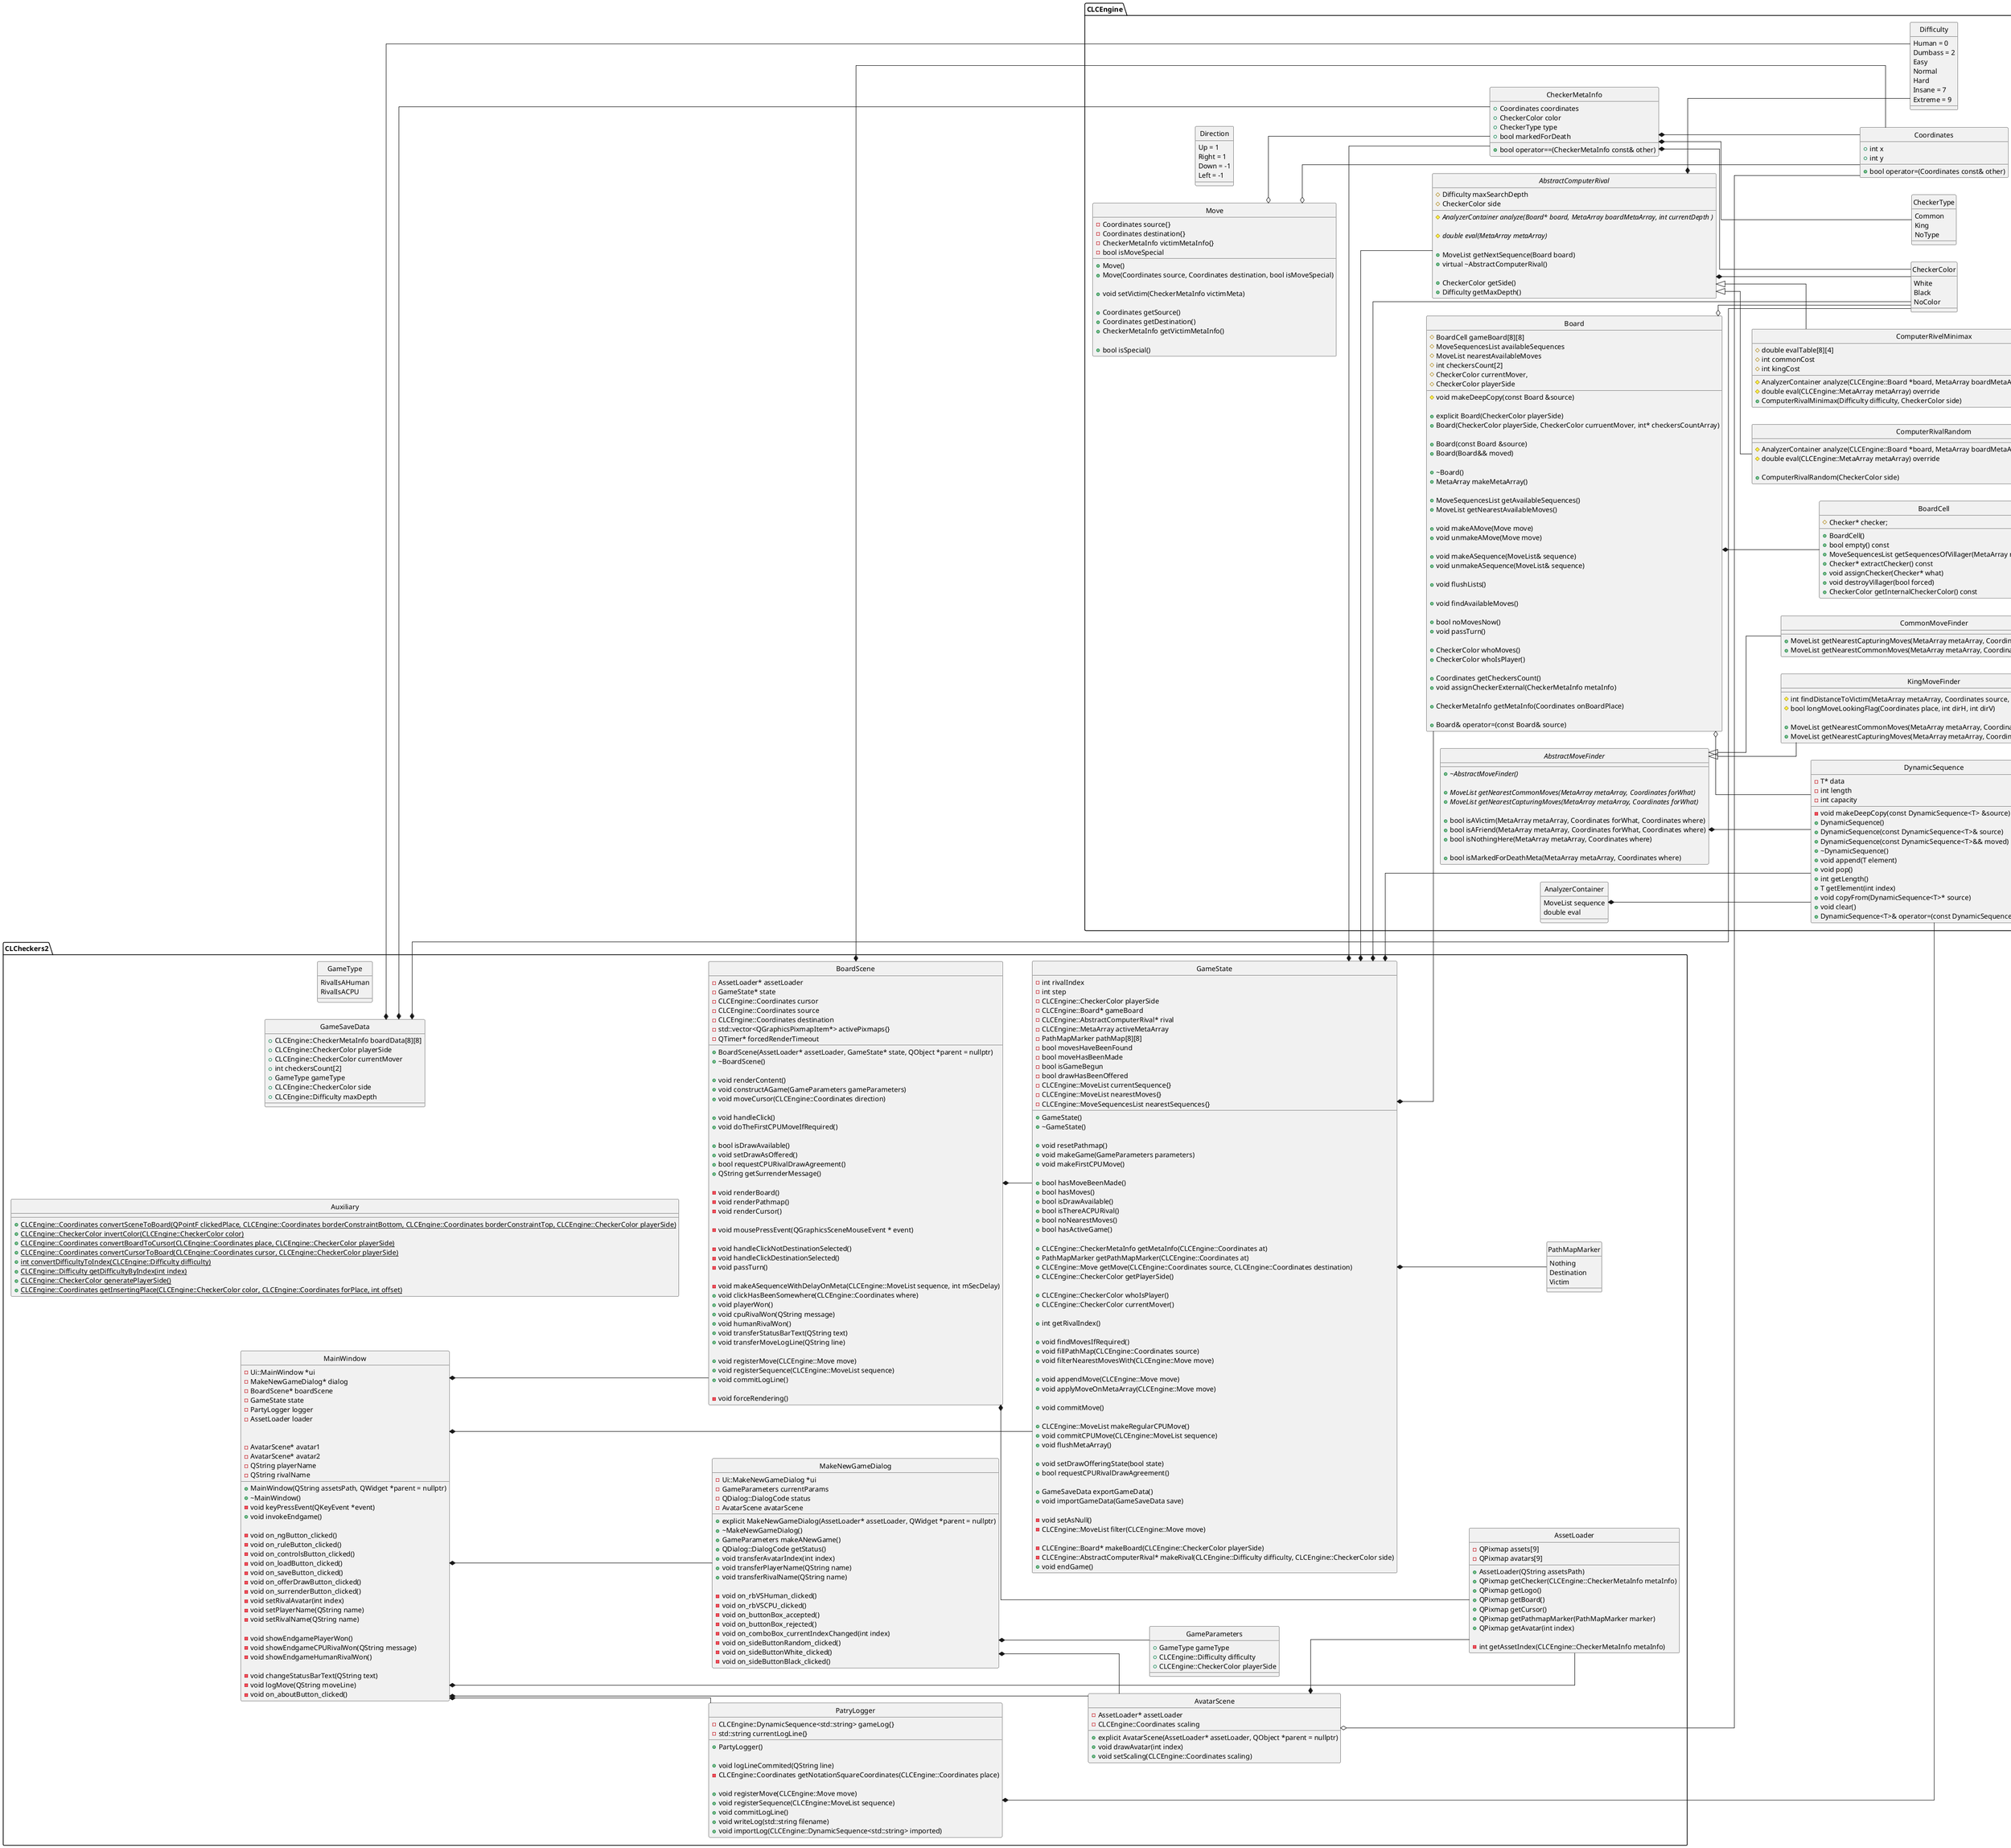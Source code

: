 @startuml CLC2Classes

hide circle
skinparam linetype ortho
left to right direction

package CLCEngine {
    class DynamicSequence {
        - T* data
        - int length
        - int capacity

        - void makeDeepCopy(const DynamicSequence<T> &source)
        + DynamicSequence()
        + DynamicSequence(const DynamicSequence<T>& source)
        + DynamicSequence(const DynamicSequence<T>&& moved)
        + ~DynamicSequence()
        + void append(T element)
        + void pop()
        + int getLength()
        + T getElement(int index)
        + void copyFrom(DynamicSequence<T>* source)
        + void clear()
        + DynamicSequence<T>& operator=(const DynamicSequence<T>& source)
    }

    struct Coordinates {
        + int x
        + int y
        + bool operator=(Coordinates const& other)
    }

    enum CheckerColor {
        White
        Black
        NoColor
    }

    enum CheckerType {
        Common
        King
        NoType
    }

    enum Direction {
        Up = 1
        Right = 1
        Down = -1
        Left = -1
    }

    struct CheckerMetaInfo {
        + Coordinates coordinates
        + CheckerColor color
        + CheckerType type
        + bool markedForDeath
        + bool operator==(CheckerMetaInfo const& other)
    }

    class Checker {

        # CheckerMetaInfo metaInfo
        # AbstractMoveFinder* moveFinder
        # void findAllCommonSequences(MoveSequencesList* destination, MetaArray metaArray)
        # void findAllCapturingSequences(MoveSequencesList* destination, MetaArray metaArray, MoveList* currentPath, bool afterMove = false)
        # void applyMoveMeta(MetaArray metaArray, Move move)
        # void unapplyMoveMeta(MetaArray metaArray, Move move)

        + Checker(CheckerMetaInfo checkerMetaInfo)
        + CheckerMetaInfo getMetaInfo()
        + MoveSequencesList getAllSequences(MetaArray metaArray)
        + MoveList getNearestMoves(MetaArray metaArray)
        + void applyMove(Move move)
        + void unapplyMove(Move move)
        + void markForDeath()
        + void unmarkForDeath()
        + void ascend()
        + void descend()

    }


    class Move {
        - Coordinates source{}
        - Coordinates destination{}
        - CheckerMetaInfo victimMetaInfo{}
        - bool isMoveSpecial

        + Move()
        + Move(Coordinates source, Coordinates destination, bool isMoveSpecial)

        + void setVictim(CheckerMetaInfo victimMeta)

        + Coordinates getSource()
        + Coordinates getDestination()
        + CheckerMetaInfo getVictimMetaInfo()

        + bool isSpecial()
    }

    abstract class AbstractMoveFinder {

        + {abstract} ~AbstractMoveFinder()

        + {abstract} MoveList getNearestCommonMoves(MetaArray metaArray, Coordinates forWhat)
        + {abstract} MoveList getNearestCapturingMoves(MetaArray metaArray, Coordinates forWhat)

        + bool isAVictim(MetaArray metaArray, Coordinates forWhat, Coordinates where)
        + bool isAFriend(MetaArray metaArray, Coordinates forWhat, Coordinates where)
        + bool isNothingHere(MetaArray metaArray, Coordinates where)

        + bool isMarkedForDeathMeta(MetaArray metaArray, Coordinates where)
    }

    class CommonMoveFinder extends AbstractMoveFinder {
        + MoveList getNearestCapturingMoves(MetaArray metaArray, Coordinates forWhat) override
        + MoveList getNearestCommonMoves(MetaArray metaArray, Coordinates forWhat) override
    }

    class KingMoveFinder extends AbstractMoveFinder {
        # int findDistanceToVictim(MetaArray metaArray, Coordinates source, int dirH, int dirV)
        # bool longMoveLookingFlag(Coordinates place, int dirH, int dirV)

        + MoveList getNearestCommonMoves(MetaArray metaArray, Coordinates forWhat) override
        + MoveList getNearestCapturingMoves(MetaArray metaArray, Coordinates forWhat) override
    }


    class BoardCell {
        # Checker* checker;

        + BoardCell()
        + bool empty() const
        + MoveSequencesList getSequencesOfVillager(MetaArray metaArray)
        + Checker* extractChecker() const
        + void assignChecker(Checker* what)
        + void destroyVillager(bool forced)
        + CheckerColor getInternalCheckerColor() const
    }

    class Board {
        # BoardCell gameBoard[8][8]
        # MoveSequencesList availableSequences
        # MoveList nearestAvailableMoves
        # int checkersCount[2]
        # CheckerColor currentMover,
        # CheckerColor playerSide


        # void makeDeepCopy(const Board &source)

        + explicit Board(CheckerColor playerSide)
        + Board(CheckerColor playerSide, CheckerColor curruentMover, int* checkersCountArray)

        + Board(const Board &source)
        + Board(Board&& moved)

        + ~Board()
        + MetaArray makeMetaArray()

        + MoveSequencesList getAvailableSequences()
        + MoveList getNearestAvailableMoves()

        + void makeAMove(Move move)
        + void unmakeAMove(Move move)

        + void makeASequence(MoveList& sequence)
        + void unmakeASequence(MoveList& sequence)

        + void flushLists()

        + void findAvailableMoves()

        + bool noMovesNow()
        + void passTurn()

        + CheckerColor whoMoves()
        + CheckerColor whoIsPlayer()

        + Coordinates getCheckersCount()
        + void assignCheckerExternal(CheckerMetaInfo metaInfo)

        + CheckerMetaInfo getMetaInfo(Coordinates onBoardPlace)

        + Board& operator=(const Board& source)
    }


    struct AnalyzerContainer {
        MoveList sequence
        double eval
    }

    enum Difficulty {
        Human = 0
        Dumbass = 2
        Easy
        Normal
        Hard
        Insane = 7
        Extreme = 9
    }

    abstract class AbstractComputerRival {
        # Difficulty maxSearchDepth
        # CheckerColor side

        # {abstract} AnalyzerContainer analyze(Board* board, MetaArray boardMetaArray, int currentDepth )

        # {abstract} double eval(MetaArray metaArray)

        + MoveList getNextSequence(Board board)
        + virtual ~AbstractComputerRival()

        + CheckerColor getSide()
        + Difficulty getMaxDepth()
    }

    class ComputerRivalRandom extends AbstractComputerRival {
        # AnalyzerContainer analyze(CLCEngine::Board *board, MetaArray boardMetaArray, int currentDepth) override
        # double eval(CLCEngine::MetaArray metaArray) override

        + ComputerRivalRandom(CheckerColor side)
    }

    class ComputerRivelMinimax extends AbstractComputerRival {
        # double evalTable[8][4]
        # AnalyzerContainer analyze(CLCEngine::Board *board, MetaArray boardMetaArray, int currentDepth) override
        # double eval(CLCEngine::MetaArray metaArray) override
        # int commonCost
        # int kingCost

        + ComputerRivalMinimax(Difficulty difficulty, CheckerColor side)
    }
}


package CLCheckers2 {
    enum PathMapMarker {
        Nothing
        Destination
        Victim
    }

    enum GameType {
        RivalIsAHuman
        RivalIsACPU
    }

    struct GameParameters {
        + GameType gameType
        + CLCEngine::Difficulty difficulty
        + CLCEngine::CheckerColor playerSide
    }

    struct GameSaveData {
        + CLCEngine::CheckerMetaInfo boardData[8][8]
        + CLCEngine::CheckerColor playerSide
        + CLCEngine::CheckerColor currentMover
        + int checkersCount[2]
        + GameType gameType
        + CLCEngine::CheckerColor side
        + CLCEngine::Difficulty maxDepth
    }


    class AssetLoader {
        + AssetLoader(QString assetsPath)
        + QPixmap getChecker(CLCEngine::CheckerMetaInfo metaInfo)
        + QPixmap getLogo()
        + QPixmap getBoard()
        + QPixmap getCursor()
        + QPixmap getPathmapMarker(PathMapMarker marker)
        + QPixmap getAvatar(int index)

        - int getAssetIndex(CLCEngine::CheckerMetaInfo metaInfo)
        - QPixmap assets[9]
        - QPixmap avatars[9]
    }

    class Auxiliary {
        + {static} CLCEngine::Coordinates convertSceneToBoard(QPointF clickedPlace, CLCEngine::Coordinates borderConstraintBottom, CLCEngine::Coordinates borderConstraintTop, CLCEngine::CheckerColor playerSide)
        + {static} CLCEngine::CheckerColor invertColor(CLCEngine::CheckerColor color)
        + {static} CLCEngine::Coordinates convertBoardToCursor(CLCEngine::Coordinates place, CLCEngine::CheckerColor playerSide)
        + {static} CLCEngine::Coordinates convertCursorToBoard(CLCEngine::Coordinates cursor, CLCEngine::CheckerColor playerSide)
        + {static} int convertDifficultyToIndex(CLCEngine::Difficulty difficulty)
        + {static} CLCEngine::Difficulty getDifficultyByIndex(int index)
        + {static} CLCEngine::CheckerColor generatePlayerSide()
        + {static} CLCEngine::Coordinates getInsertingPlace(CLCEngine::CheckerColor color, CLCEngine::Coordinates forPlace, int offset)
    }

    class PatryLogger {
        + PartyLogger()

        + void logLineCommited(QString line)

        - CLCEngine::DynamicSequence<std::string> gameLog{}
        - std::string currentLogLine{}

        - CLCEngine::Coordinates getNotationSquareCoordinates(CLCEngine::Coordinates place)

        + void registerMove(CLCEngine::Move move)
        + void registerSequence(CLCEngine::MoveList sequence)
        + void commitLogLine()
        + void writeLog(std::string filename)
        + void importLog(CLCEngine::DynamicSequence<std::string> imported)
    }

    class GameState {
        + GameState()
        + ~GameState()

        + void resetPathmap()
        + void makeGame(GameParameters parameters)
        + void makeFirstCPUMove()

        + bool hasMoveBeenMade()
        + bool hasMoves()
        + bool isDrawAvailable()
        + bool isThereACPURival()
        + bool noNearestMoves()
        + bool hasActiveGame()

        + CLCEngine::CheckerMetaInfo getMetaInfo(CLCEngine::Coordinates at)
        + PathMapMarker getPathMapMarker(CLCEngine::Coordinates at)
        + CLCEngine::Move getMove(CLCEngine::Coordinates source, CLCEngine::Coordinates destination)
        + CLCEngine::CheckerColor getPlayerSide()

        + CLCEngine::CheckerColor whoIsPlayer()
        + CLCEngine::CheckerColor currentMover()

        + int getRivalIndex()

        + void findMovesIfRequired()
        + void fillPathMap(CLCEngine::Coordinates source)
        + void filterNearestMovesWith(CLCEngine::Move move)

        + void appendMove(CLCEngine::Move move)
        + void applyMoveOnMetaArray(CLCEngine::Move move)

        + void commitMove()

        + CLCEngine::MoveList makeRegularCPUMove()
        + void commitCPUMove(CLCEngine::MoveList sequence)
        + void flushMetaArray()

        + void setDrawOfferingState(bool state)
        + bool requestCPURivalDrawAgreement()

        + GameSaveData exportGameData()
        + void importGameData(GameSaveData save)

        - void setAsNull()
        - CLCEngine::MoveList filter(CLCEngine::Move move)

        - CLCEngine::Board* makeBoard(CLCEngine::CheckerColor playerSide)
        - CLCEngine::AbstractComputerRival* makeRival(CLCEngine::Difficulty difficulty, CLCEngine::CheckerColor side)

        - int rivalIndex
        - int step
        - CLCEngine::CheckerColor playerSide
        - CLCEngine::Board* gameBoard
        - CLCEngine::AbstractComputerRival* rival
        - CLCEngine::MetaArray activeMetaArray
        - PathMapMarker pathMap[8][8]
        - bool movesHaveBeenFound
        - bool moveHasBeenMade
        - bool isGameBegun
        - bool drawHasBeenOffered
        - CLCEngine::MoveList currentSequence{}
        - CLCEngine::MoveList nearestMoves{}
        - CLCEngine::MoveSequencesList nearestSequences{}

        + void endGame()
    }

    class AvatarScene {
        + explicit AvatarScene(AssetLoader* assetLoader, QObject *parent = nullptr)
        + void drawAvatar(int index)
        + void setScaling(CLCEngine::Coordinates scaling)

        - AssetLoader* assetLoader
        - CLCEngine::Coordinates scaling
    }

    class BoardScene {
        + BoardScene(AssetLoader* assetLoader, GameState* state, QObject *parent = nullptr)
        + ~BoardScene()

        + void renderContent()
        + void constructAGame(GameParameters gameParameters)
        + void moveCursor(CLCEngine::Coordinates direction)

        + void handleClick()
        + void doTheFirstCPUMoveIfRequired()

        + bool isDrawAvailable()
        + void setDrawAsOffered()
        + bool requestCPURivalDrawAgreement()
        + QString getSurrenderMessage()

        - void renderBoard()
        - void renderPathmap()
        - void renderCursor()

        - void mousePressEvent(QGraphicsSceneMouseEvent * event)

        - void handleClickNotDestinationSelected()
        - void handleClickDestinationSelected()
        - void passTurn()

        - void makeASequenceWithDelayOnMeta(CLCEngine::MoveList sequence, int mSecDelay)

        - AssetLoader* assetLoader
        - GameState* state
        - CLCEngine::Coordinates cursor
        - CLCEngine::Coordinates source
        - CLCEngine::Coordinates destination
        - std::vector<QGraphicsPixmapItem*> activePixmaps{}
        - QTimer* forcedRenderTimeout

        + void clickHasBeenSomewhere(CLCEngine::Coordinates where)
        + void playerWon()
        + void cpuRivalWon(QString message)
        + void humanRivalWon()
        + void transferStatusBarText(QString text)
        + void transferMoveLogLine(QString line)

        + void registerMove(CLCEngine::Move move)
        + void registerSequence(CLCEngine::MoveList sequence)
        + void commitLogLine()

        - void forceRendering()
    }


    class MakeNewGameDialog {
        + explicit MakeNewGameDialog(AssetLoader* assetLoader, QWidget *parent = nullptr)
        + ~MakeNewGameDialog()
        + GameParameters makeANewGame()
        + QDialog::DialogCode getStatus()

        - Ui::MakeNewGameDialog *ui
        - GameParameters currentParams
        - QDialog::DialogCode status
        - AvatarScene avatarScene

        + void transferAvatarIndex(int index)
        + void transferPlayerName(QString name)
        + void transferRivalName(QString name)

        - void on_rbVSHuman_clicked()
        - void on_rbVSCPU_clicked()
        - void on_buttonBox_accepted()
        - void on_buttonBox_rejected()
        - void on_comboBox_currentIndexChanged(int index)
        - void on_sideButtonRandom_clicked()
        - void on_sideButtonWhite_clicked()
        - void on_sideButtonBlack_clicked()
    }

    class MainWindow {
        + MainWindow(QString assetsPath, QWidget *parent = nullptr)
        + ~MainWindow()
        - Ui::MainWindow *ui
        - MakeNewGameDialog* dialog
        - BoardScene* boardScene
        - GameState state
        - PartyLogger logger
        - AssetLoader loader

        - void keyPressEvent(QKeyEvent *event)

        - AvatarScene* avatar1
        - AvatarScene* avatar2
        - QString playerName
        - QString rivalName

        + void invokeEndgame()

        - void on_ngButton_clicked()
        - void on_ruleButton_clicked()
        - void on_controlsButton_clicked()
        - void on_loadButton_clicked()
        - void on_saveButton_clicked()
        - void on_offerDrawButton_clicked()
        - void on_surrenderButton_clicked()


        - void setRivalAvatar(int index)
        - void setPlayerName(QString name)
        - void setRivalName(QString name)

        - void showEndgamePlayerWon()
        - void showEndgameCPURivalWon(QString message)
        - void showEndgameHumanRivalWon()

        - void changeStatusBarText(QString text)
        - void logMove(QString moveLine)
        - void on_aboutButton_clicked()
    }
}

CheckerMetaInfo *-- Coordinates
CheckerMetaInfo *-- CheckerColor
CheckerMetaInfo *-- CheckerType

Move o-- Coordinates
Move o-- CheckerMetaInfo

AbstractMoveFinder *-- DynamicSequence

BoardCell *-- Checker

Board *-- BoardCell
Board o-- DynamicSequence
Board o-- CheckerColor

AnalyzerContainer *-- DynamicSequence

AbstractComputerRival *-- Difficulty
AbstractComputerRival *-- CheckerColor

GameSaveData *-- CheckerMetaInfo
GameSaveData *-- CheckerColor
GameSaveData *-- Difficulty

PatryLogger *-- DynamicSequence

GameState *-- CheckerColor
GameState *-- Board
GameState *-- AbstractComputerRival
GameState *-- CheckerMetaInfo
GameState *-- PathMapMarker
GameState *-- DynamicSequence

AvatarScene *-- AssetLoader
AvatarScene o-- Coordinates

BoardScene *-- AssetLoader
BoardScene *-- GameState
BoardScene *-- Coordinates

MakeNewGameDialog *-- GameParameters
MakeNewGameDialog *-- AvatarScene

MainWindow *-- MakeNewGameDialog
MainWindow *-- BoardScene
MainWindow *-- GameState
MainWindow *-- PatryLogger
MainWindow *-- AssetLoader
MainWindow *-- AvatarScene



@enduml